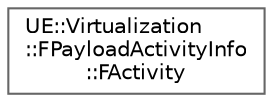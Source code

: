 digraph "Graphical Class Hierarchy"
{
 // INTERACTIVE_SVG=YES
 // LATEX_PDF_SIZE
  bgcolor="transparent";
  edge [fontname=Helvetica,fontsize=10,labelfontname=Helvetica,labelfontsize=10];
  node [fontname=Helvetica,fontsize=10,shape=box,height=0.2,width=0.4];
  rankdir="LR";
  Node0 [id="Node000000",label="UE::Virtualization\l::FPayloadActivityInfo\l::FActivity",height=0.2,width=0.4,color="grey40", fillcolor="white", style="filled",URL="$de/d7f/structUE_1_1Virtualization_1_1FPayloadActivityInfo_1_1FActivity.html",tooltip=" "];
}
